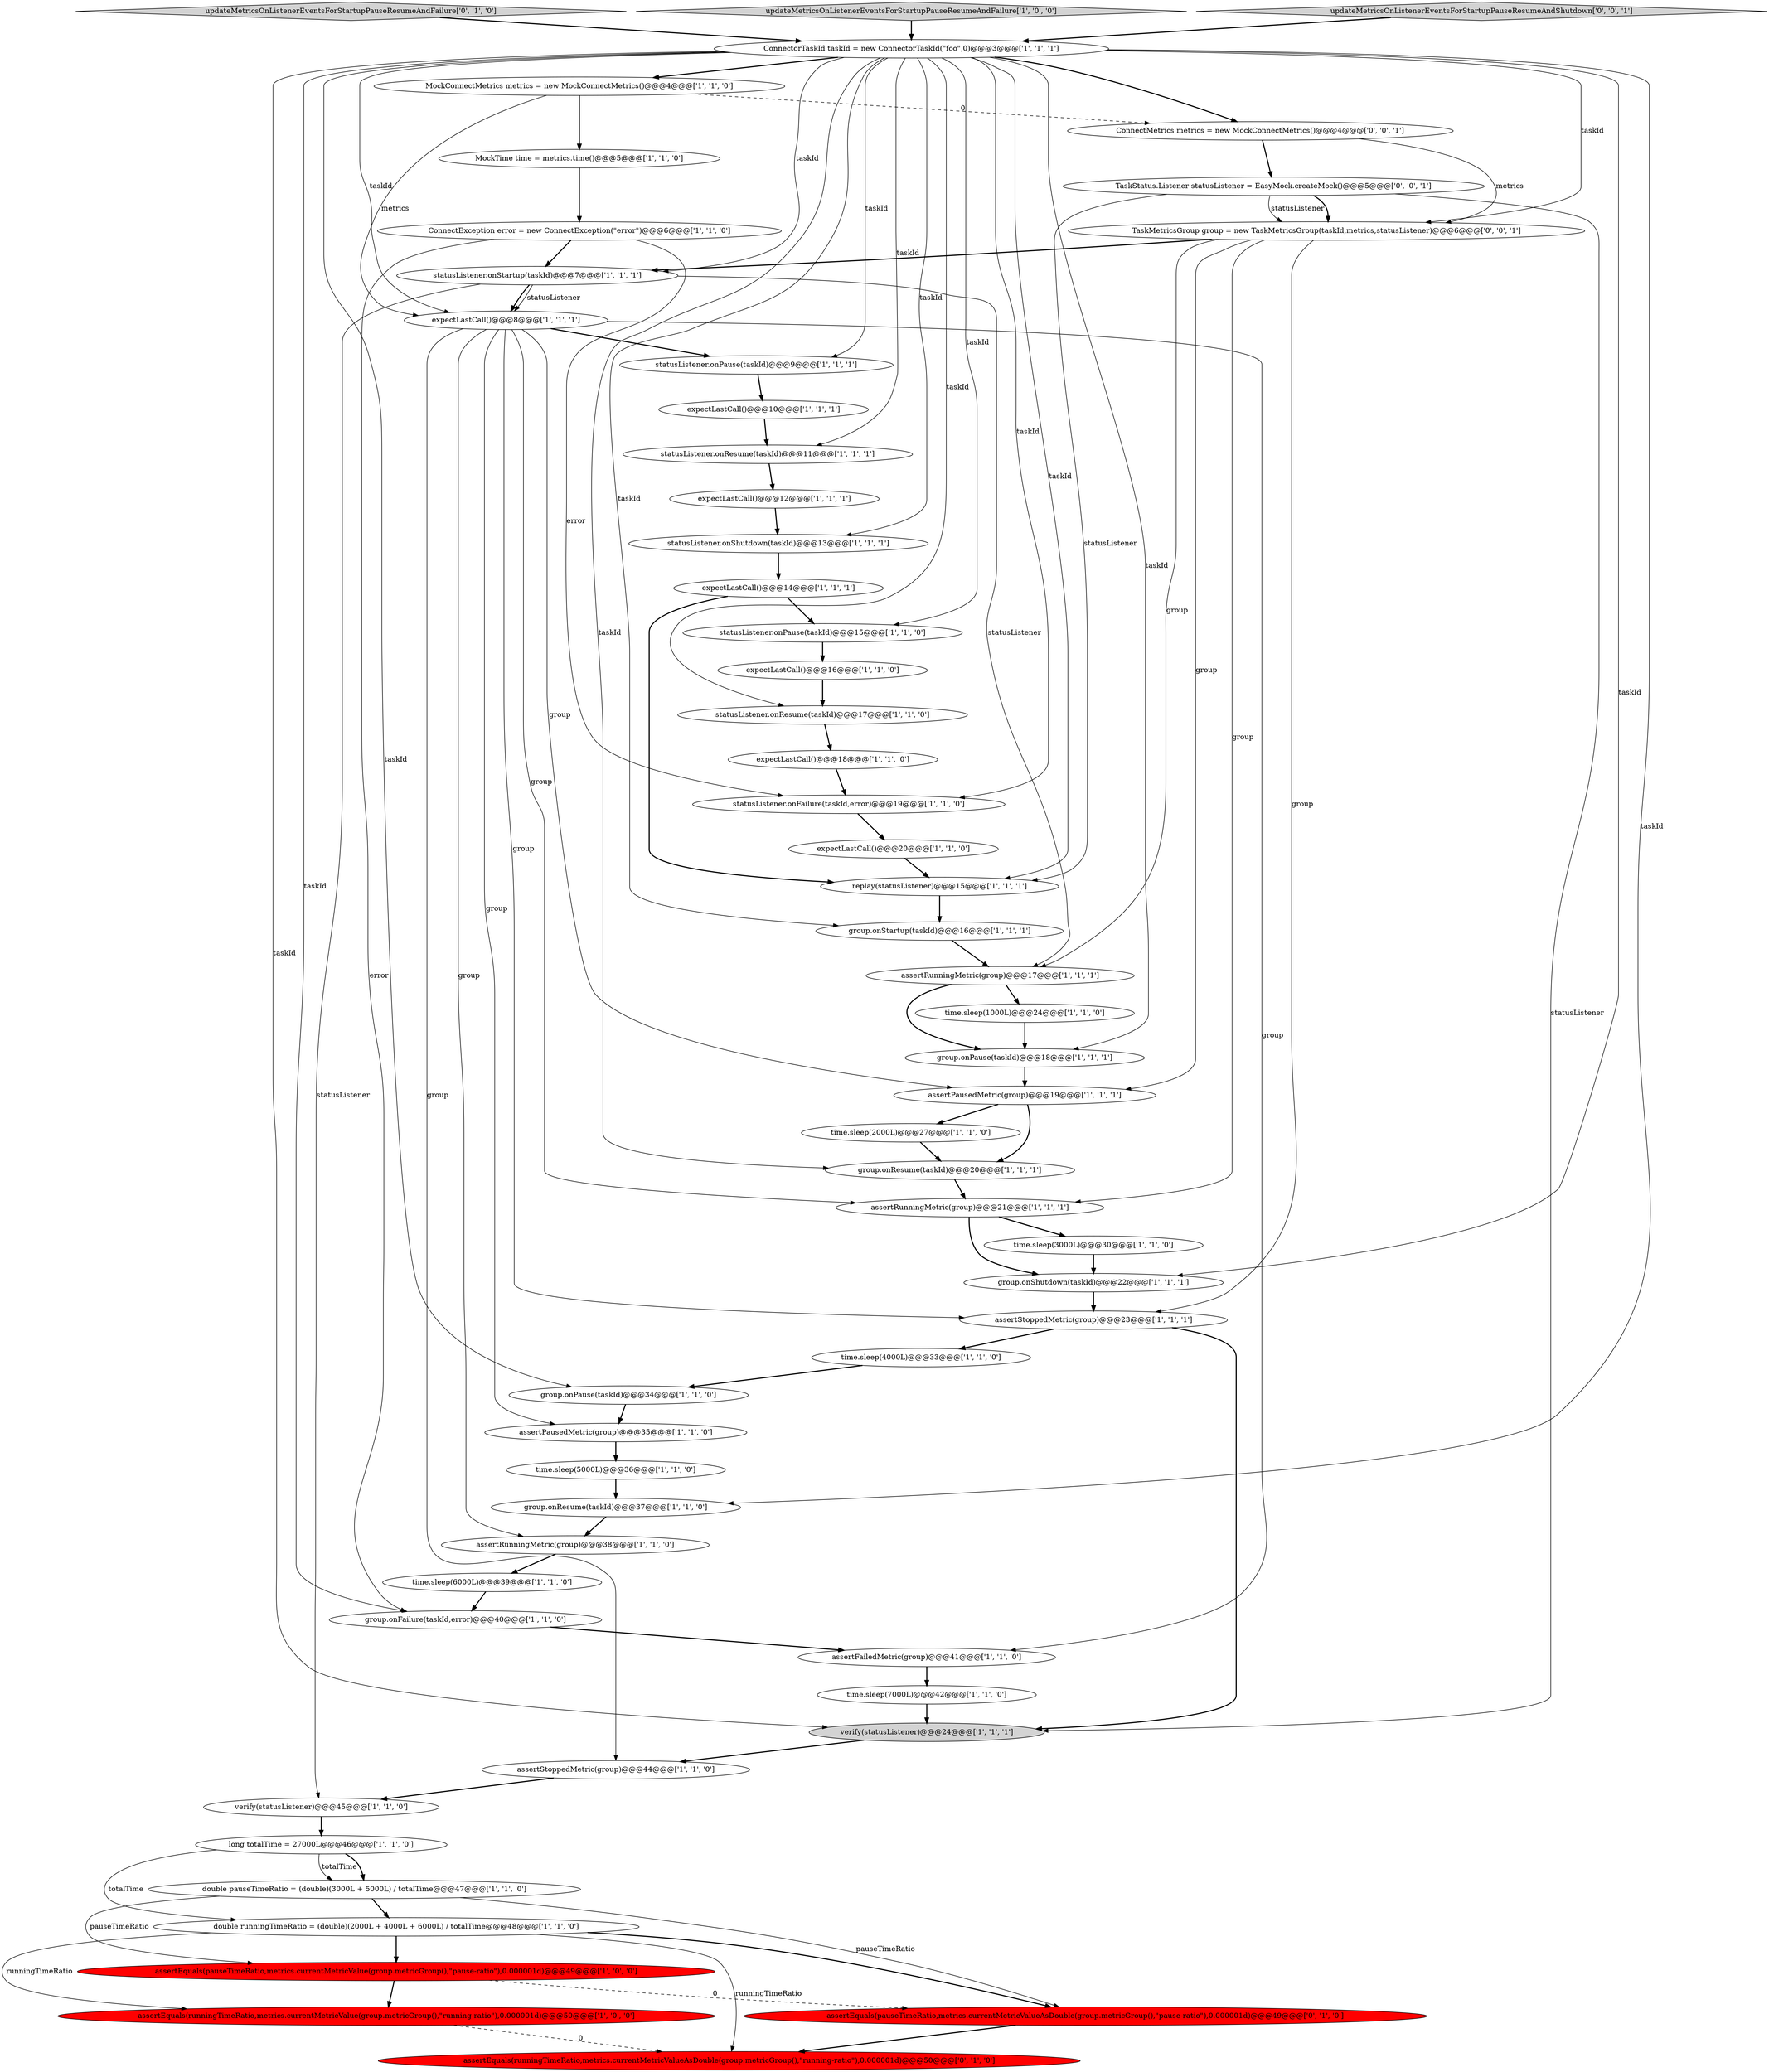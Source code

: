 digraph {
16 [style = filled, label = "time.sleep(4000L)@@@33@@@['1', '1', '0']", fillcolor = white, shape = ellipse image = "AAA0AAABBB1BBB"];
43 [style = filled, label = "time.sleep(7000L)@@@42@@@['1', '1', '0']", fillcolor = white, shape = ellipse image = "AAA0AAABBB1BBB"];
55 [style = filled, label = "TaskMetricsGroup group = new TaskMetricsGroup(taskId,metrics,statusListener)@@@6@@@['0', '0', '1']", fillcolor = white, shape = ellipse image = "AAA0AAABBB3BBB"];
8 [style = filled, label = "time.sleep(6000L)@@@39@@@['1', '1', '0']", fillcolor = white, shape = ellipse image = "AAA0AAABBB1BBB"];
44 [style = filled, label = "assertRunningMetric(group)@@@17@@@['1', '1', '1']", fillcolor = white, shape = ellipse image = "AAA0AAABBB1BBB"];
31 [style = filled, label = "group.onFailure(taskId,error)@@@40@@@['1', '1', '0']", fillcolor = white, shape = ellipse image = "AAA0AAABBB1BBB"];
0 [style = filled, label = "statusListener.onFailure(taskId,error)@@@19@@@['1', '1', '0']", fillcolor = white, shape = ellipse image = "AAA0AAABBB1BBB"];
46 [style = filled, label = "group.onShutdown(taskId)@@@22@@@['1', '1', '1']", fillcolor = white, shape = ellipse image = "AAA0AAABBB1BBB"];
6 [style = filled, label = "time.sleep(2000L)@@@27@@@['1', '1', '0']", fillcolor = white, shape = ellipse image = "AAA0AAABBB1BBB"];
47 [style = filled, label = "statusListener.onResume(taskId)@@@11@@@['1', '1', '1']", fillcolor = white, shape = ellipse image = "AAA0AAABBB1BBB"];
32 [style = filled, label = "group.onPause(taskId)@@@18@@@['1', '1', '1']", fillcolor = white, shape = ellipse image = "AAA0AAABBB1BBB"];
39 [style = filled, label = "expectLastCall()@@@12@@@['1', '1', '1']", fillcolor = white, shape = ellipse image = "AAA0AAABBB1BBB"];
24 [style = filled, label = "double pauseTimeRatio = (double)(3000L + 5000L) / totalTime@@@47@@@['1', '1', '0']", fillcolor = white, shape = ellipse image = "AAA0AAABBB1BBB"];
3 [style = filled, label = "assertRunningMetric(group)@@@38@@@['1', '1', '0']", fillcolor = white, shape = ellipse image = "AAA0AAABBB1BBB"];
22 [style = filled, label = "assertFailedMetric(group)@@@41@@@['1', '1', '0']", fillcolor = white, shape = ellipse image = "AAA0AAABBB1BBB"];
40 [style = filled, label = "time.sleep(1000L)@@@24@@@['1', '1', '0']", fillcolor = white, shape = ellipse image = "AAA0AAABBB1BBB"];
34 [style = filled, label = "verify(statusListener)@@@45@@@['1', '1', '0']", fillcolor = white, shape = ellipse image = "AAA0AAABBB1BBB"];
21 [style = filled, label = "statusListener.onPause(taskId)@@@9@@@['1', '1', '1']", fillcolor = white, shape = ellipse image = "AAA0AAABBB1BBB"];
23 [style = filled, label = "statusListener.onPause(taskId)@@@15@@@['1', '1', '0']", fillcolor = white, shape = ellipse image = "AAA0AAABBB1BBB"];
2 [style = filled, label = "expectLastCall()@@@14@@@['1', '1', '1']", fillcolor = white, shape = ellipse image = "AAA0AAABBB1BBB"];
26 [style = filled, label = "assertStoppedMetric(group)@@@23@@@['1', '1', '1']", fillcolor = white, shape = ellipse image = "AAA0AAABBB1BBB"];
35 [style = filled, label = "long totalTime = 27000L@@@46@@@['1', '1', '0']", fillcolor = white, shape = ellipse image = "AAA0AAABBB1BBB"];
37 [style = filled, label = "expectLastCall()@@@18@@@['1', '1', '0']", fillcolor = white, shape = ellipse image = "AAA0AAABBB1BBB"];
14 [style = filled, label = "time.sleep(5000L)@@@36@@@['1', '1', '0']", fillcolor = white, shape = ellipse image = "AAA0AAABBB1BBB"];
25 [style = filled, label = "MockTime time = metrics.time()@@@5@@@['1', '1', '0']", fillcolor = white, shape = ellipse image = "AAA0AAABBB1BBB"];
12 [style = filled, label = "expectLastCall()@@@8@@@['1', '1', '1']", fillcolor = white, shape = ellipse image = "AAA0AAABBB1BBB"];
13 [style = filled, label = "assertEquals(pauseTimeRatio,metrics.currentMetricValue(group.metricGroup(),\"pause-ratio\"),0.000001d)@@@49@@@['1', '0', '0']", fillcolor = red, shape = ellipse image = "AAA1AAABBB1BBB"];
38 [style = filled, label = "group.onPause(taskId)@@@34@@@['1', '1', '0']", fillcolor = white, shape = ellipse image = "AAA0AAABBB1BBB"];
33 [style = filled, label = "group.onResume(taskId)@@@37@@@['1', '1', '0']", fillcolor = white, shape = ellipse image = "AAA0AAABBB1BBB"];
50 [style = filled, label = "assertEquals(pauseTimeRatio,metrics.currentMetricValueAsDouble(group.metricGroup(),\"pause-ratio\"),0.000001d)@@@49@@@['0', '1', '0']", fillcolor = red, shape = ellipse image = "AAA1AAABBB2BBB"];
29 [style = filled, label = "assertPausedMetric(group)@@@19@@@['1', '1', '1']", fillcolor = white, shape = ellipse image = "AAA0AAABBB1BBB"];
42 [style = filled, label = "group.onResume(taskId)@@@20@@@['1', '1', '1']", fillcolor = white, shape = ellipse image = "AAA0AAABBB1BBB"];
45 [style = filled, label = "replay(statusListener)@@@15@@@['1', '1', '1']", fillcolor = white, shape = ellipse image = "AAA0AAABBB1BBB"];
49 [style = filled, label = "updateMetricsOnListenerEventsForStartupPauseResumeAndFailure['0', '1', '0']", fillcolor = lightgray, shape = diamond image = "AAA0AAABBB2BBB"];
41 [style = filled, label = "statusListener.onResume(taskId)@@@17@@@['1', '1', '0']", fillcolor = white, shape = ellipse image = "AAA0AAABBB1BBB"];
27 [style = filled, label = "updateMetricsOnListenerEventsForStartupPauseResumeAndFailure['1', '0', '0']", fillcolor = lightgray, shape = diamond image = "AAA0AAABBB1BBB"];
52 [style = filled, label = "updateMetricsOnListenerEventsForStartupPauseResumeAndShutdown['0', '0', '1']", fillcolor = lightgray, shape = diamond image = "AAA0AAABBB3BBB"];
9 [style = filled, label = "expectLastCall()@@@20@@@['1', '1', '0']", fillcolor = white, shape = ellipse image = "AAA0AAABBB1BBB"];
30 [style = filled, label = "assertRunningMetric(group)@@@21@@@['1', '1', '1']", fillcolor = white, shape = ellipse image = "AAA0AAABBB1BBB"];
36 [style = filled, label = "double runningTimeRatio = (double)(2000L + 4000L + 6000L) / totalTime@@@48@@@['1', '1', '0']", fillcolor = white, shape = ellipse image = "AAA0AAABBB1BBB"];
1 [style = filled, label = "ConnectorTaskId taskId = new ConnectorTaskId(\"foo\",0)@@@3@@@['1', '1', '1']", fillcolor = white, shape = ellipse image = "AAA0AAABBB1BBB"];
54 [style = filled, label = "ConnectMetrics metrics = new MockConnectMetrics()@@@4@@@['0', '0', '1']", fillcolor = white, shape = ellipse image = "AAA0AAABBB3BBB"];
53 [style = filled, label = "TaskStatus.Listener statusListener = EasyMock.createMock()@@@5@@@['0', '0', '1']", fillcolor = white, shape = ellipse image = "AAA0AAABBB3BBB"];
18 [style = filled, label = "assertEquals(runningTimeRatio,metrics.currentMetricValue(group.metricGroup(),\"running-ratio\"),0.000001d)@@@50@@@['1', '0', '0']", fillcolor = red, shape = ellipse image = "AAA1AAABBB1BBB"];
19 [style = filled, label = "statusListener.onStartup(taskId)@@@7@@@['1', '1', '1']", fillcolor = white, shape = ellipse image = "AAA0AAABBB1BBB"];
4 [style = filled, label = "assertStoppedMetric(group)@@@44@@@['1', '1', '0']", fillcolor = white, shape = ellipse image = "AAA0AAABBB1BBB"];
28 [style = filled, label = "ConnectException error = new ConnectException(\"error\")@@@6@@@['1', '1', '0']", fillcolor = white, shape = ellipse image = "AAA0AAABBB1BBB"];
5 [style = filled, label = "time.sleep(3000L)@@@30@@@['1', '1', '0']", fillcolor = white, shape = ellipse image = "AAA0AAABBB1BBB"];
11 [style = filled, label = "MockConnectMetrics metrics = new MockConnectMetrics()@@@4@@@['1', '1', '0']", fillcolor = white, shape = ellipse image = "AAA0AAABBB1BBB"];
15 [style = filled, label = "expectLastCall()@@@16@@@['1', '1', '0']", fillcolor = white, shape = ellipse image = "AAA0AAABBB1BBB"];
20 [style = filled, label = "expectLastCall()@@@10@@@['1', '1', '1']", fillcolor = white, shape = ellipse image = "AAA0AAABBB1BBB"];
48 [style = filled, label = "assertPausedMetric(group)@@@35@@@['1', '1', '0']", fillcolor = white, shape = ellipse image = "AAA0AAABBB1BBB"];
10 [style = filled, label = "statusListener.onShutdown(taskId)@@@13@@@['1', '1', '1']", fillcolor = white, shape = ellipse image = "AAA0AAABBB1BBB"];
51 [style = filled, label = "assertEquals(runningTimeRatio,metrics.currentMetricValueAsDouble(group.metricGroup(),\"running-ratio\"),0.000001d)@@@50@@@['0', '1', '0']", fillcolor = red, shape = ellipse image = "AAA1AAABBB2BBB"];
17 [style = filled, label = "group.onStartup(taskId)@@@16@@@['1', '1', '1']", fillcolor = white, shape = ellipse image = "AAA0AAABBB1BBB"];
7 [style = filled, label = "verify(statusListener)@@@24@@@['1', '1', '1']", fillcolor = lightgray, shape = ellipse image = "AAA0AAABBB1BBB"];
52->1 [style = bold, label=""];
19->44 [style = solid, label="statusListener"];
1->42 [style = solid, label="taskId"];
37->0 [style = bold, label=""];
13->50 [style = dashed, label="0"];
1->47 [style = solid, label="taskId"];
35->24 [style = solid, label="totalTime"];
53->55 [style = solid, label="statusListener"];
35->36 [style = solid, label="totalTime"];
2->23 [style = bold, label=""];
12->30 [style = solid, label="group"];
29->6 [style = bold, label=""];
54->55 [style = solid, label="metrics"];
30->46 [style = bold, label=""];
1->12 [style = solid, label="taskId"];
15->41 [style = bold, label=""];
54->53 [style = bold, label=""];
24->13 [style = solid, label="pauseTimeRatio"];
17->44 [style = bold, label=""];
45->17 [style = bold, label=""];
11->25 [style = bold, label=""];
1->38 [style = solid, label="taskId"];
25->28 [style = bold, label=""];
33->3 [style = bold, label=""];
26->7 [style = bold, label=""];
19->12 [style = bold, label=""];
1->31 [style = solid, label="taskId"];
12->21 [style = bold, label=""];
11->12 [style = solid, label="metrics"];
11->54 [style = dashed, label="0"];
22->43 [style = bold, label=""];
41->37 [style = bold, label=""];
28->31 [style = solid, label="error"];
12->3 [style = solid, label="group"];
47->39 [style = bold, label=""];
1->11 [style = bold, label=""];
26->16 [style = bold, label=""];
55->30 [style = solid, label="group"];
49->1 [style = bold, label=""];
44->32 [style = bold, label=""];
28->19 [style = bold, label=""];
12->22 [style = solid, label="group"];
1->19 [style = solid, label="taskId"];
1->7 [style = solid, label="taskId"];
10->2 [style = bold, label=""];
36->50 [style = bold, label=""];
34->35 [style = bold, label=""];
55->19 [style = bold, label=""];
13->18 [style = bold, label=""];
18->51 [style = dashed, label="0"];
12->48 [style = solid, label="group"];
1->33 [style = solid, label="taskId"];
1->45 [style = solid, label="taskId"];
8->31 [style = bold, label=""];
48->14 [style = bold, label=""];
53->7 [style = solid, label="statusListener"];
36->51 [style = solid, label="runningTimeRatio"];
23->15 [style = bold, label=""];
6->42 [style = bold, label=""];
55->44 [style = solid, label="group"];
1->55 [style = solid, label="taskId"];
19->12 [style = solid, label="statusListener"];
7->4 [style = bold, label=""];
38->48 [style = bold, label=""];
35->24 [style = bold, label=""];
43->7 [style = bold, label=""];
1->41 [style = solid, label="taskId"];
36->13 [style = bold, label=""];
30->5 [style = bold, label=""];
12->4 [style = solid, label="group"];
3->8 [style = bold, label=""];
29->42 [style = bold, label=""];
1->54 [style = bold, label=""];
1->21 [style = solid, label="taskId"];
40->32 [style = bold, label=""];
24->50 [style = solid, label="pauseTimeRatio"];
2->45 [style = bold, label=""];
28->0 [style = solid, label="error"];
1->0 [style = solid, label="taskId"];
4->34 [style = bold, label=""];
12->29 [style = solid, label="group"];
53->55 [style = bold, label=""];
1->17 [style = solid, label="taskId"];
0->9 [style = bold, label=""];
27->1 [style = bold, label=""];
36->18 [style = solid, label="runningTimeRatio"];
31->22 [style = bold, label=""];
1->46 [style = solid, label="taskId"];
1->10 [style = solid, label="taskId"];
1->32 [style = solid, label="taskId"];
44->40 [style = bold, label=""];
55->26 [style = solid, label="group"];
20->47 [style = bold, label=""];
14->33 [style = bold, label=""];
19->34 [style = solid, label="statusListener"];
32->29 [style = bold, label=""];
24->36 [style = bold, label=""];
46->26 [style = bold, label=""];
21->20 [style = bold, label=""];
1->23 [style = solid, label="taskId"];
12->26 [style = solid, label="group"];
42->30 [style = bold, label=""];
9->45 [style = bold, label=""];
50->51 [style = bold, label=""];
39->10 [style = bold, label=""];
55->29 [style = solid, label="group"];
53->45 [style = solid, label="statusListener"];
5->46 [style = bold, label=""];
16->38 [style = bold, label=""];
}
